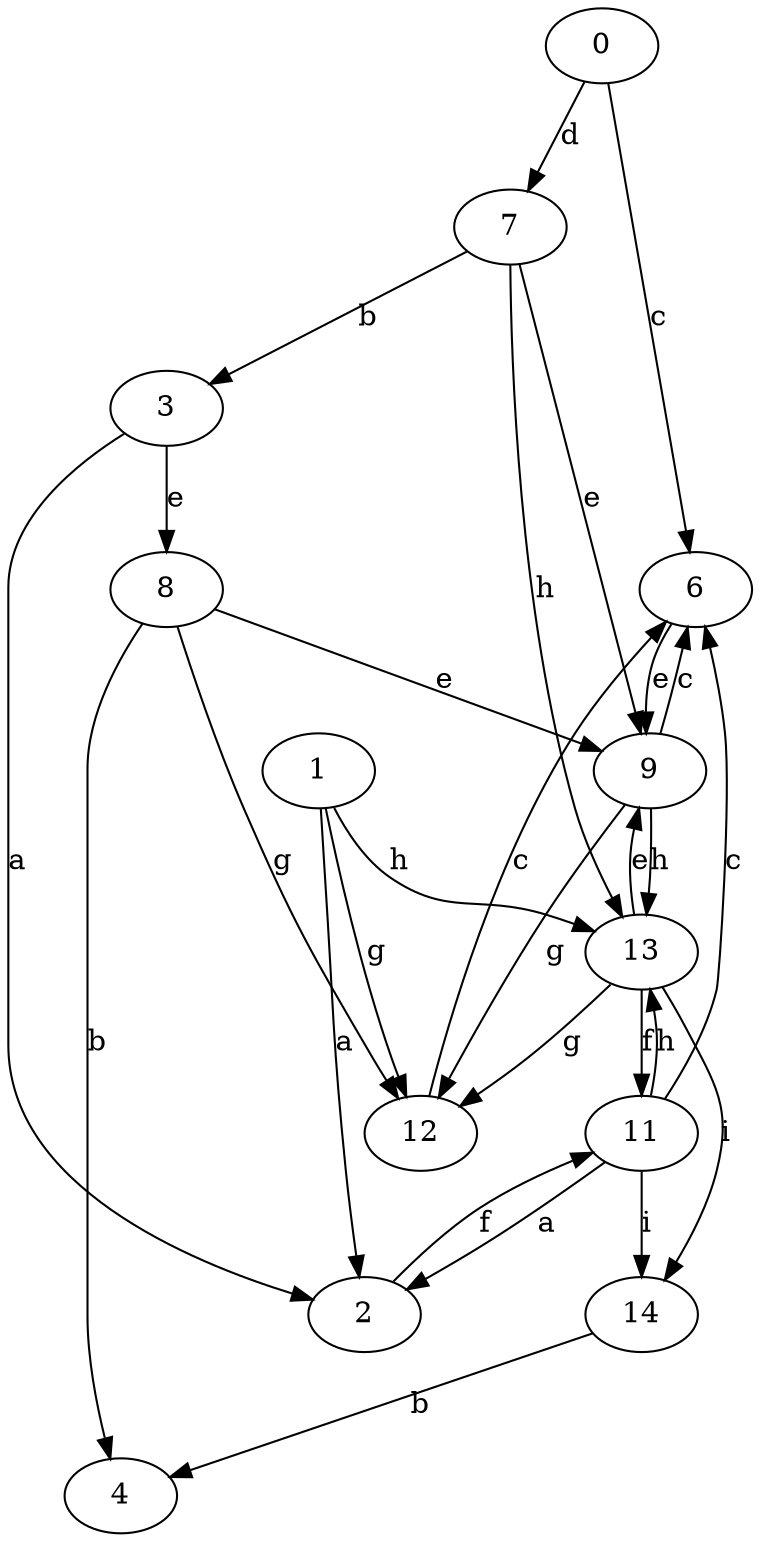 strict digraph  {
0;
1;
2;
3;
4;
6;
7;
8;
9;
11;
12;
13;
14;
0 -> 6  [label=c];
0 -> 7  [label=d];
1 -> 2  [label=a];
1 -> 12  [label=g];
1 -> 13  [label=h];
2 -> 11  [label=f];
3 -> 2  [label=a];
3 -> 8  [label=e];
6 -> 9  [label=e];
7 -> 3  [label=b];
7 -> 9  [label=e];
7 -> 13  [label=h];
8 -> 4  [label=b];
8 -> 9  [label=e];
8 -> 12  [label=g];
9 -> 6  [label=c];
9 -> 12  [label=g];
9 -> 13  [label=h];
11 -> 2  [label=a];
11 -> 6  [label=c];
11 -> 13  [label=h];
11 -> 14  [label=i];
12 -> 6  [label=c];
13 -> 9  [label=e];
13 -> 11  [label=f];
13 -> 12  [label=g];
13 -> 14  [label=i];
14 -> 4  [label=b];
}
